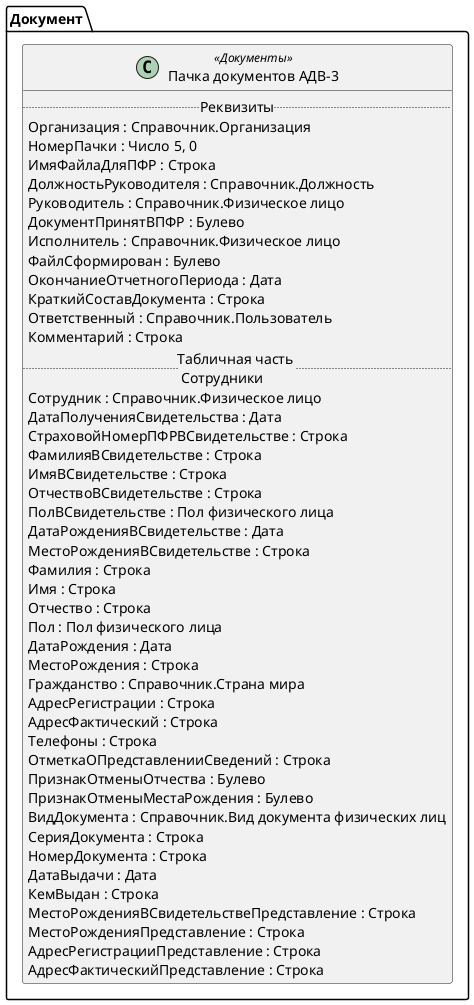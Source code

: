 ﻿@startuml ПачкаДокументовАДВ_3
'!include templates.wsd
'..\include templates.wsd
class Документ.ПачкаДокументовАДВ_3 as "Пачка документов АДВ-3" <<Документы>>
{
..Реквизиты..
Организация : Справочник.Организация
НомерПачки : Число 5, 0
ИмяФайлаДляПФР : Строка
ДолжностьРуководителя : Справочник.Должность
Руководитель : Справочник.Физическое лицо
ДокументПринятВПФР : Булево
Исполнитель : Справочник.Физическое лицо
ФайлСформирован : Булево
ОкончаниеОтчетногоПериода : Дата
КраткийСоставДокумента : Строка
Ответственный : Справочник.Пользователь
Комментарий : Строка
..Табличная часть \n Сотрудники..
Сотрудник : Справочник.Физическое лицо
ДатаПолученияСвидетельства : Дата
СтраховойНомерПФРВСвидетельстве : Строка
ФамилияВСвидетельстве : Строка
ИмяВСвидетельстве : Строка
ОтчествоВСвидетельстве : Строка
ПолВСвидетельстве : Пол физического лица
ДатаРожденияВСвидетельстве : Дата
МестоРожденияВСвидетельстве : Строка
Фамилия : Строка
Имя : Строка
Отчество : Строка
Пол : Пол физического лица
ДатаРождения : Дата
МестоРождения : Строка
Гражданство : Справочник.Страна мира
АдресРегистрации : Строка
АдресФактический : Строка
Телефоны : Строка
ОтметкаОПредставленииСведений : Строка
ПризнакОтменыОтчества : Булево
ПризнакОтменыМестаРождения : Булево
ВидДокумента : Справочник.Вид документа физических лиц
СерияДокумента : Строка
НомерДокумента : Строка
ДатаВыдачи : Дата
КемВыдан : Строка
МестоРожденияВСвидетельствеПредставление : Строка
МестоРожденияПредставление : Строка
АдресРегистрацииПредставление : Строка
АдресФактическийПредставление : Строка
}
@enduml
